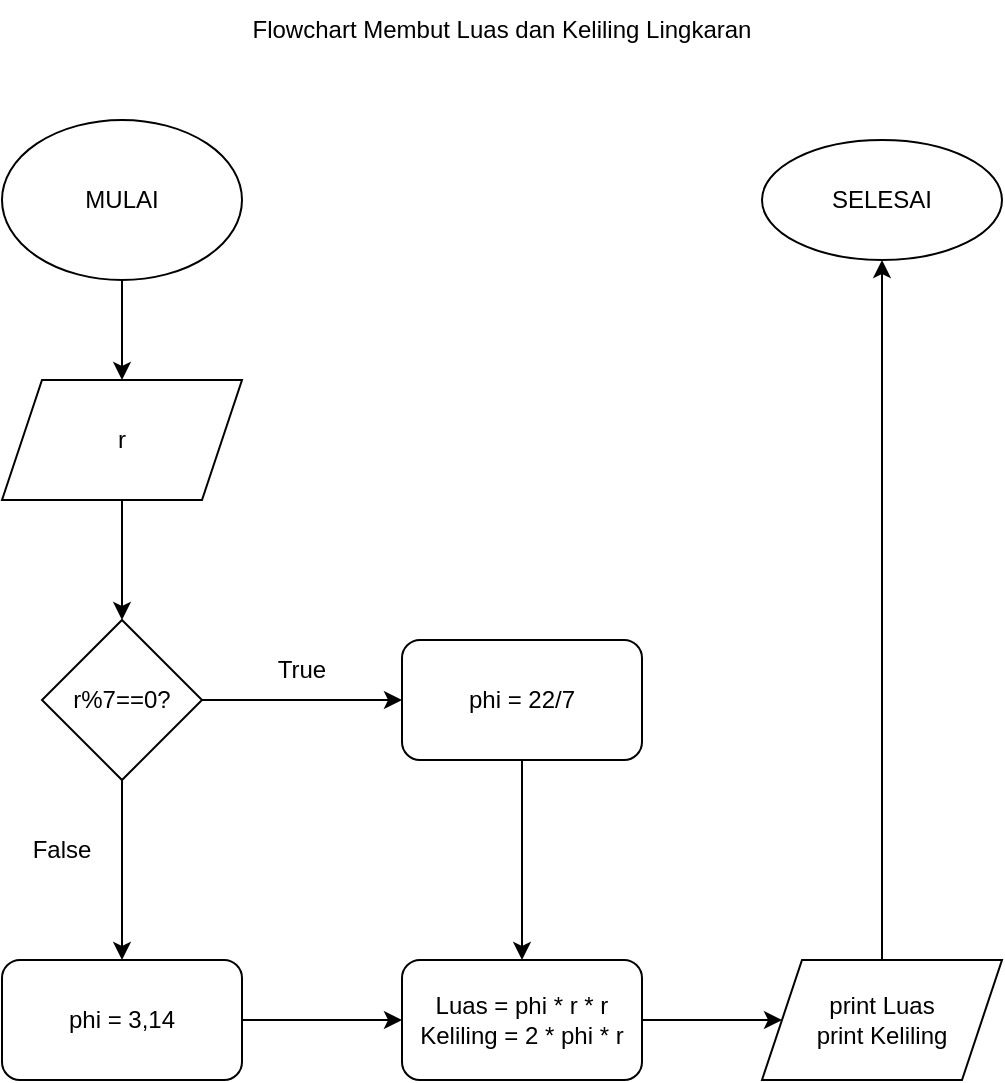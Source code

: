 <mxfile version="17.4.0" type="github" pages="3">
  <diagram id="uBRRRzCXk9Ky9LZm9XZR" name="Page-1">
    <mxGraphModel dx="1422" dy="794" grid="1" gridSize="10" guides="1" tooltips="1" connect="1" arrows="1" fold="1" page="1" pageScale="1" pageWidth="827" pageHeight="1169" math="0" shadow="0">
      <root>
        <mxCell id="0" />
        <mxCell id="1" parent="0" />
        <mxCell id="0vk4rO1OzeKcQTAX24pQ-7" style="edgeStyle=orthogonalEdgeStyle;rounded=0;orthogonalLoop=1;jettySize=auto;html=1;exitX=0.5;exitY=1;exitDx=0;exitDy=0;entryX=0.5;entryY=0;entryDx=0;entryDy=0;" parent="1" source="0vk4rO1OzeKcQTAX24pQ-1" target="0vk4rO1OzeKcQTAX24pQ-2" edge="1">
          <mxGeometry relative="1" as="geometry" />
        </mxCell>
        <mxCell id="0vk4rO1OzeKcQTAX24pQ-1" value="MULAI" style="ellipse;whiteSpace=wrap;html=1;" parent="1" vertex="1">
          <mxGeometry x="40" y="150" width="120" height="80" as="geometry" />
        </mxCell>
        <mxCell id="0vk4rO1OzeKcQTAX24pQ-9" value="" style="edgeStyle=orthogonalEdgeStyle;rounded=0;orthogonalLoop=1;jettySize=auto;html=1;" parent="1" source="0vk4rO1OzeKcQTAX24pQ-2" target="0vk4rO1OzeKcQTAX24pQ-8" edge="1">
          <mxGeometry relative="1" as="geometry" />
        </mxCell>
        <mxCell id="0vk4rO1OzeKcQTAX24pQ-2" value="r" style="shape=parallelogram;perimeter=parallelogramPerimeter;whiteSpace=wrap;html=1;fixedSize=1;" parent="1" vertex="1">
          <mxGeometry x="40" y="280" width="120" height="60" as="geometry" />
        </mxCell>
        <mxCell id="0vk4rO1OzeKcQTAX24pQ-11" value="" style="edgeStyle=orthogonalEdgeStyle;rounded=0;orthogonalLoop=1;jettySize=auto;html=1;" parent="1" source="0vk4rO1OzeKcQTAX24pQ-8" target="0vk4rO1OzeKcQTAX24pQ-10" edge="1">
          <mxGeometry relative="1" as="geometry" />
        </mxCell>
        <mxCell id="0vk4rO1OzeKcQTAX24pQ-13" value="" style="edgeStyle=orthogonalEdgeStyle;rounded=0;orthogonalLoop=1;jettySize=auto;html=1;" parent="1" source="0vk4rO1OzeKcQTAX24pQ-8" target="0vk4rO1OzeKcQTAX24pQ-12" edge="1">
          <mxGeometry relative="1" as="geometry" />
        </mxCell>
        <mxCell id="0vk4rO1OzeKcQTAX24pQ-8" value="r%7==0?" style="rhombus;whiteSpace=wrap;html=1;" parent="1" vertex="1">
          <mxGeometry x="60" y="400" width="80" height="80" as="geometry" />
        </mxCell>
        <mxCell id="0vk4rO1OzeKcQTAX24pQ-21" value="" style="edgeStyle=orthogonalEdgeStyle;rounded=0;orthogonalLoop=1;jettySize=auto;html=1;" parent="1" source="0vk4rO1OzeKcQTAX24pQ-10" target="0vk4rO1OzeKcQTAX24pQ-14" edge="1">
          <mxGeometry relative="1" as="geometry" />
        </mxCell>
        <mxCell id="0vk4rO1OzeKcQTAX24pQ-10" value="phi = 22/7" style="rounded=1;whiteSpace=wrap;html=1;" parent="1" vertex="1">
          <mxGeometry x="240" y="410" width="120" height="60" as="geometry" />
        </mxCell>
        <mxCell id="0vk4rO1OzeKcQTAX24pQ-15" value="" style="edgeStyle=orthogonalEdgeStyle;rounded=0;orthogonalLoop=1;jettySize=auto;html=1;" parent="1" source="0vk4rO1OzeKcQTAX24pQ-12" target="0vk4rO1OzeKcQTAX24pQ-14" edge="1">
          <mxGeometry relative="1" as="geometry" />
        </mxCell>
        <mxCell id="0vk4rO1OzeKcQTAX24pQ-12" value="phi = 3,14" style="rounded=1;whiteSpace=wrap;html=1;" parent="1" vertex="1">
          <mxGeometry x="40" y="570" width="120" height="60" as="geometry" />
        </mxCell>
        <mxCell id="0vk4rO1OzeKcQTAX24pQ-17" value="" style="edgeStyle=orthogonalEdgeStyle;rounded=0;orthogonalLoop=1;jettySize=auto;html=1;" parent="1" source="0vk4rO1OzeKcQTAX24pQ-14" target="0vk4rO1OzeKcQTAX24pQ-18" edge="1">
          <mxGeometry relative="1" as="geometry">
            <mxPoint x="450" y="600" as="targetPoint" />
          </mxGeometry>
        </mxCell>
        <mxCell id="0vk4rO1OzeKcQTAX24pQ-14" value="Luas = phi * r * r&lt;br&gt;Keliling = 2 * phi * r" style="whiteSpace=wrap;html=1;rounded=1;" parent="1" vertex="1">
          <mxGeometry x="240" y="570" width="120" height="60" as="geometry" />
        </mxCell>
        <mxCell id="0vk4rO1OzeKcQTAX24pQ-20" value="" style="edgeStyle=orthogonalEdgeStyle;rounded=0;orthogonalLoop=1;jettySize=auto;html=1;" parent="1" source="0vk4rO1OzeKcQTAX24pQ-18" target="0vk4rO1OzeKcQTAX24pQ-19" edge="1">
          <mxGeometry relative="1" as="geometry" />
        </mxCell>
        <mxCell id="0vk4rO1OzeKcQTAX24pQ-18" value="print Luas&lt;br&gt;print Keliling" style="shape=parallelogram;perimeter=parallelogramPerimeter;whiteSpace=wrap;html=1;fixedSize=1;" parent="1" vertex="1">
          <mxGeometry x="420" y="570" width="120" height="60" as="geometry" />
        </mxCell>
        <mxCell id="0vk4rO1OzeKcQTAX24pQ-19" value="SELESAI" style="ellipse;whiteSpace=wrap;html=1;" parent="1" vertex="1">
          <mxGeometry x="420" y="160" width="120" height="60" as="geometry" />
        </mxCell>
        <mxCell id="0vk4rO1OzeKcQTAX24pQ-22" value="Flowchart Membut Luas dan Keliling Lingkaran" style="text;html=1;strokeColor=none;fillColor=none;align=center;verticalAlign=middle;whiteSpace=wrap;rounded=0;" parent="1" vertex="1">
          <mxGeometry x="60" y="90" width="460" height="30" as="geometry" />
        </mxCell>
        <mxCell id="0vk4rO1OzeKcQTAX24pQ-24" value="True" style="text;html=1;strokeColor=none;fillColor=none;align=center;verticalAlign=middle;whiteSpace=wrap;rounded=0;" parent="1" vertex="1">
          <mxGeometry x="160" y="410" width="60" height="30" as="geometry" />
        </mxCell>
        <mxCell id="0vk4rO1OzeKcQTAX24pQ-25" value="False" style="text;html=1;strokeColor=none;fillColor=none;align=center;verticalAlign=middle;whiteSpace=wrap;rounded=0;" parent="1" vertex="1">
          <mxGeometry x="40" y="500" width="60" height="30" as="geometry" />
        </mxCell>
      </root>
    </mxGraphModel>
  </diagram>
  <diagram id="PeE2USAc7XnIXwdsBGyp" name="Page-2">
    <mxGraphModel dx="1422" dy="794" grid="1" gridSize="10" guides="1" tooltips="1" connect="1" arrows="1" fold="1" page="1" pageScale="1" pageWidth="827" pageHeight="1169" math="0" shadow="0">
      <root>
        <mxCell id="0" />
        <mxCell id="1" parent="0" />
        <mxCell id="eMDpcPwtWupfKWeEH9NU-1" value="" style="edgeStyle=orthogonalEdgeStyle;rounded=0;orthogonalLoop=1;jettySize=auto;html=1;" edge="1" parent="1" source="eMDpcPwtWupfKWeEH9NU-2">
          <mxGeometry relative="1" as="geometry">
            <mxPoint x="100" y="300" as="targetPoint" />
          </mxGeometry>
        </mxCell>
        <mxCell id="eMDpcPwtWupfKWeEH9NU-2" value="MULAI" style="ellipse;whiteSpace=wrap;html=1;" vertex="1" parent="1">
          <mxGeometry x="40" y="130" width="120" height="80" as="geometry" />
        </mxCell>
        <mxCell id="eMDpcPwtWupfKWeEH9NU-3" value="" style="edgeStyle=orthogonalEdgeStyle;rounded=0;orthogonalLoop=1;jettySize=auto;html=1;" edge="1" parent="1" source="eMDpcPwtWupfKWeEH9NU-4" target="eMDpcPwtWupfKWeEH9NU-6">
          <mxGeometry relative="1" as="geometry" />
        </mxCell>
        <mxCell id="eMDpcPwtWupfKWeEH9NU-4" value="s" style="shape=parallelogram;perimeter=parallelogramPerimeter;whiteSpace=wrap;html=1;fixedSize=1;" vertex="1" parent="1">
          <mxGeometry x="40" y="300" width="120" height="60" as="geometry" />
        </mxCell>
        <mxCell id="eMDpcPwtWupfKWeEH9NU-5" value="" style="edgeStyle=orthogonalEdgeStyle;rounded=0;orthogonalLoop=1;jettySize=auto;html=1;" edge="1" parent="1" source="eMDpcPwtWupfKWeEH9NU-6" target="eMDpcPwtWupfKWeEH9NU-8">
          <mxGeometry relative="1" as="geometry" />
        </mxCell>
        <mxCell id="eMDpcPwtWupfKWeEH9NU-6" value="Luas = 6 * s * s" style="rounded=1;whiteSpace=wrap;html=1;" vertex="1" parent="1">
          <mxGeometry x="240" y="300" width="120" height="60" as="geometry" />
        </mxCell>
        <mxCell id="eMDpcPwtWupfKWeEH9NU-7" value="" style="edgeStyle=orthogonalEdgeStyle;rounded=0;orthogonalLoop=1;jettySize=auto;html=1;" edge="1" parent="1" source="eMDpcPwtWupfKWeEH9NU-8" target="eMDpcPwtWupfKWeEH9NU-9">
          <mxGeometry relative="1" as="geometry" />
        </mxCell>
        <mxCell id="eMDpcPwtWupfKWeEH9NU-8" value="print Luas" style="shape=parallelogram;perimeter=parallelogramPerimeter;whiteSpace=wrap;html=1;fixedSize=1;" vertex="1" parent="1">
          <mxGeometry x="440" y="300" width="120" height="60" as="geometry" />
        </mxCell>
        <mxCell id="eMDpcPwtWupfKWeEH9NU-9" value="SELESAI" style="ellipse;whiteSpace=wrap;html=1;" vertex="1" parent="1">
          <mxGeometry x="433.5" y="130" width="133" height="80" as="geometry" />
        </mxCell>
        <mxCell id="eMDpcPwtWupfKWeEH9NU-10" value="Flowchart menghitung luas permukaan dadu" style="text;html=1;strokeColor=none;fillColor=none;align=center;verticalAlign=middle;whiteSpace=wrap;rounded=0;" vertex="1" parent="1">
          <mxGeometry x="60" y="50" width="460" height="30" as="geometry" />
        </mxCell>
      </root>
    </mxGraphModel>
  </diagram>
  <diagram id="XyaPuj-dEt2VKxzvBk2a" name="Page-3">
    <mxGraphModel dx="1422" dy="794" grid="1" gridSize="10" guides="1" tooltips="1" connect="1" arrows="1" fold="1" page="1" pageScale="1" pageWidth="827" pageHeight="1169" math="0" shadow="0">
      <root>
        <mxCell id="0" />
        <mxCell id="1" parent="0" />
        <mxCell id="9TSptk2opT90HPu1JXo5-4" value="" style="edgeStyle=orthogonalEdgeStyle;rounded=0;orthogonalLoop=1;jettySize=auto;html=1;" parent="1" source="9TSptk2opT90HPu1JXo5-2" target="9TSptk2opT90HPu1JXo5-3" edge="1">
          <mxGeometry relative="1" as="geometry" />
        </mxCell>
        <mxCell id="9TSptk2opT90HPu1JXo5-2" value="MULAI" style="ellipse;whiteSpace=wrap;html=1;" parent="1" vertex="1">
          <mxGeometry x="210" y="160" width="120" height="80" as="geometry" />
        </mxCell>
        <mxCell id="9TSptk2opT90HPu1JXo5-29" value="" style="edgeStyle=orthogonalEdgeStyle;rounded=0;orthogonalLoop=1;jettySize=auto;html=1;" parent="1" source="9TSptk2opT90HPu1JXo5-3" target="9TSptk2opT90HPu1JXo5-28" edge="1">
          <mxGeometry relative="1" as="geometry" />
        </mxCell>
        <mxCell id="9TSptk2opT90HPu1JXo5-3" value="string&lt;br&gt;" style="shape=parallelogram;perimeter=parallelogramPerimeter;whiteSpace=wrap;html=1;fixedSize=1;" parent="1" vertex="1">
          <mxGeometry x="205" y="330" width="130" height="60" as="geometry" />
        </mxCell>
        <mxCell id="9TSptk2opT90HPu1JXo5-27" style="edgeStyle=orthogonalEdgeStyle;rounded=0;orthogonalLoop=1;jettySize=auto;html=1;exitX=0.5;exitY=1;exitDx=0;exitDy=0;" parent="1" source="9TSptk2opT90HPu1JXo5-5" target="9TSptk2opT90HPu1JXo5-7" edge="1">
          <mxGeometry relative="1" as="geometry" />
        </mxCell>
        <mxCell id="9TSptk2opT90HPu1JXo5-38" style="edgeStyle=orthogonalEdgeStyle;rounded=0;orthogonalLoop=1;jettySize=auto;html=1;exitX=1;exitY=0.5;exitDx=0;exitDy=0;entryX=0;entryY=0.5;entryDx=0;entryDy=0;" parent="1" source="9TSptk2opT90HPu1JXo5-5" target="9TSptk2opT90HPu1JXo5-13" edge="1">
          <mxGeometry relative="1" as="geometry" />
        </mxCell>
        <mxCell id="9TSptk2opT90HPu1JXo5-5" value="i &amp;gt;= 0 ?" style="rhombus;whiteSpace=wrap;html=1;" parent="1" vertex="1">
          <mxGeometry x="230" y="585" width="80" height="80" as="geometry" />
        </mxCell>
        <mxCell id="9TSptk2opT90HPu1JXo5-33" style="edgeStyle=orthogonalEdgeStyle;rounded=0;orthogonalLoop=1;jettySize=auto;html=1;" parent="1" source="9TSptk2opT90HPu1JXo5-7" edge="1">
          <mxGeometry relative="1" as="geometry">
            <mxPoint x="130" y="660" as="targetPoint" />
            <Array as="points">
              <mxPoint x="130" y="785" />
            </Array>
          </mxGeometry>
        </mxCell>
        <mxCell id="9TSptk2opT90HPu1JXo5-7" value="hasil = hasil + string[i]" style="rounded=1;whiteSpace=wrap;html=1;" parent="1" vertex="1">
          <mxGeometry x="210" y="755" width="120" height="60" as="geometry" />
        </mxCell>
        <mxCell id="9TSptk2opT90HPu1JXo5-24" value="" style="edgeStyle=orthogonalEdgeStyle;rounded=0;orthogonalLoop=1;jettySize=auto;html=1;" parent="1" source="9TSptk2opT90HPu1JXo5-13" target="9TSptk2opT90HPu1JXo5-23" edge="1">
          <mxGeometry relative="1" as="geometry" />
        </mxCell>
        <mxCell id="9TSptk2opT90HPu1JXo5-13" value="print hasil" style="shape=parallelogram;perimeter=parallelogramPerimeter;whiteSpace=wrap;html=1;fixedSize=1;" parent="1" vertex="1">
          <mxGeometry x="500" y="595" width="120" height="60" as="geometry" />
        </mxCell>
        <mxCell id="9TSptk2opT90HPu1JXo5-17" value="True" style="text;html=1;strokeColor=none;fillColor=none;align=center;verticalAlign=middle;whiteSpace=wrap;rounded=0;" parent="1" vertex="1">
          <mxGeometry x="210" y="694.5" width="60" height="30" as="geometry" />
        </mxCell>
        <mxCell id="9TSptk2opT90HPu1JXo5-18" value="False" style="text;html=1;strokeColor=none;fillColor=none;align=center;verticalAlign=middle;whiteSpace=wrap;rounded=0;" parent="1" vertex="1">
          <mxGeometry x="360" y="600" width="60" height="30" as="geometry" />
        </mxCell>
        <mxCell id="9TSptk2opT90HPu1JXo5-23" value="Selesai" style="ellipse;whiteSpace=wrap;html=1;" parent="1" vertex="1">
          <mxGeometry x="500" y="160" width="120" height="80" as="geometry" />
        </mxCell>
        <mxCell id="9TSptk2opT90HPu1JXo5-30" value="" style="edgeStyle=orthogonalEdgeStyle;rounded=0;orthogonalLoop=1;jettySize=auto;html=1;" parent="1" source="9TSptk2opT90HPu1JXo5-28" target="9TSptk2opT90HPu1JXo5-5" edge="1">
          <mxGeometry relative="1" as="geometry" />
        </mxCell>
        <mxCell id="9TSptk2opT90HPu1JXo5-28" value="&lt;span&gt;i = string.length - 1&lt;/span&gt;&lt;br&gt;&lt;span&gt;hasil = &quot;&quot;&lt;/span&gt;" style="rounded=1;whiteSpace=wrap;html=1;" parent="1" vertex="1">
          <mxGeometry x="210" y="470" width="120" height="60" as="geometry" />
        </mxCell>
        <mxCell id="9TSptk2opT90HPu1JXo5-36" value="" style="edgeStyle=orthogonalEdgeStyle;rounded=0;orthogonalLoop=1;jettySize=auto;html=1;" parent="1" source="9TSptk2opT90HPu1JXo5-32" target="9TSptk2opT90HPu1JXo5-5" edge="1">
          <mxGeometry relative="1" as="geometry" />
        </mxCell>
        <mxCell id="9TSptk2opT90HPu1JXo5-32" value="i = i -1" style="rounded=1;whiteSpace=wrap;html=1;" parent="1" vertex="1">
          <mxGeometry x="70" y="592.5" width="120" height="65" as="geometry" />
        </mxCell>
      </root>
    </mxGraphModel>
  </diagram>
</mxfile>
